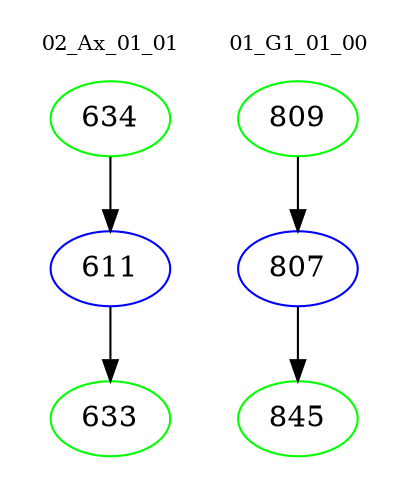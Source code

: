 digraph{
subgraph cluster_0 {
color = white
label = "02_Ax_01_01";
fontsize=10;
T0_634 [label="634", color="green"]
T0_634 -> T0_611 [color="black"]
T0_611 [label="611", color="blue"]
T0_611 -> T0_633 [color="black"]
T0_633 [label="633", color="green"]
}
subgraph cluster_1 {
color = white
label = "01_G1_01_00";
fontsize=10;
T1_809 [label="809", color="green"]
T1_809 -> T1_807 [color="black"]
T1_807 [label="807", color="blue"]
T1_807 -> T1_845 [color="black"]
T1_845 [label="845", color="green"]
}
}
